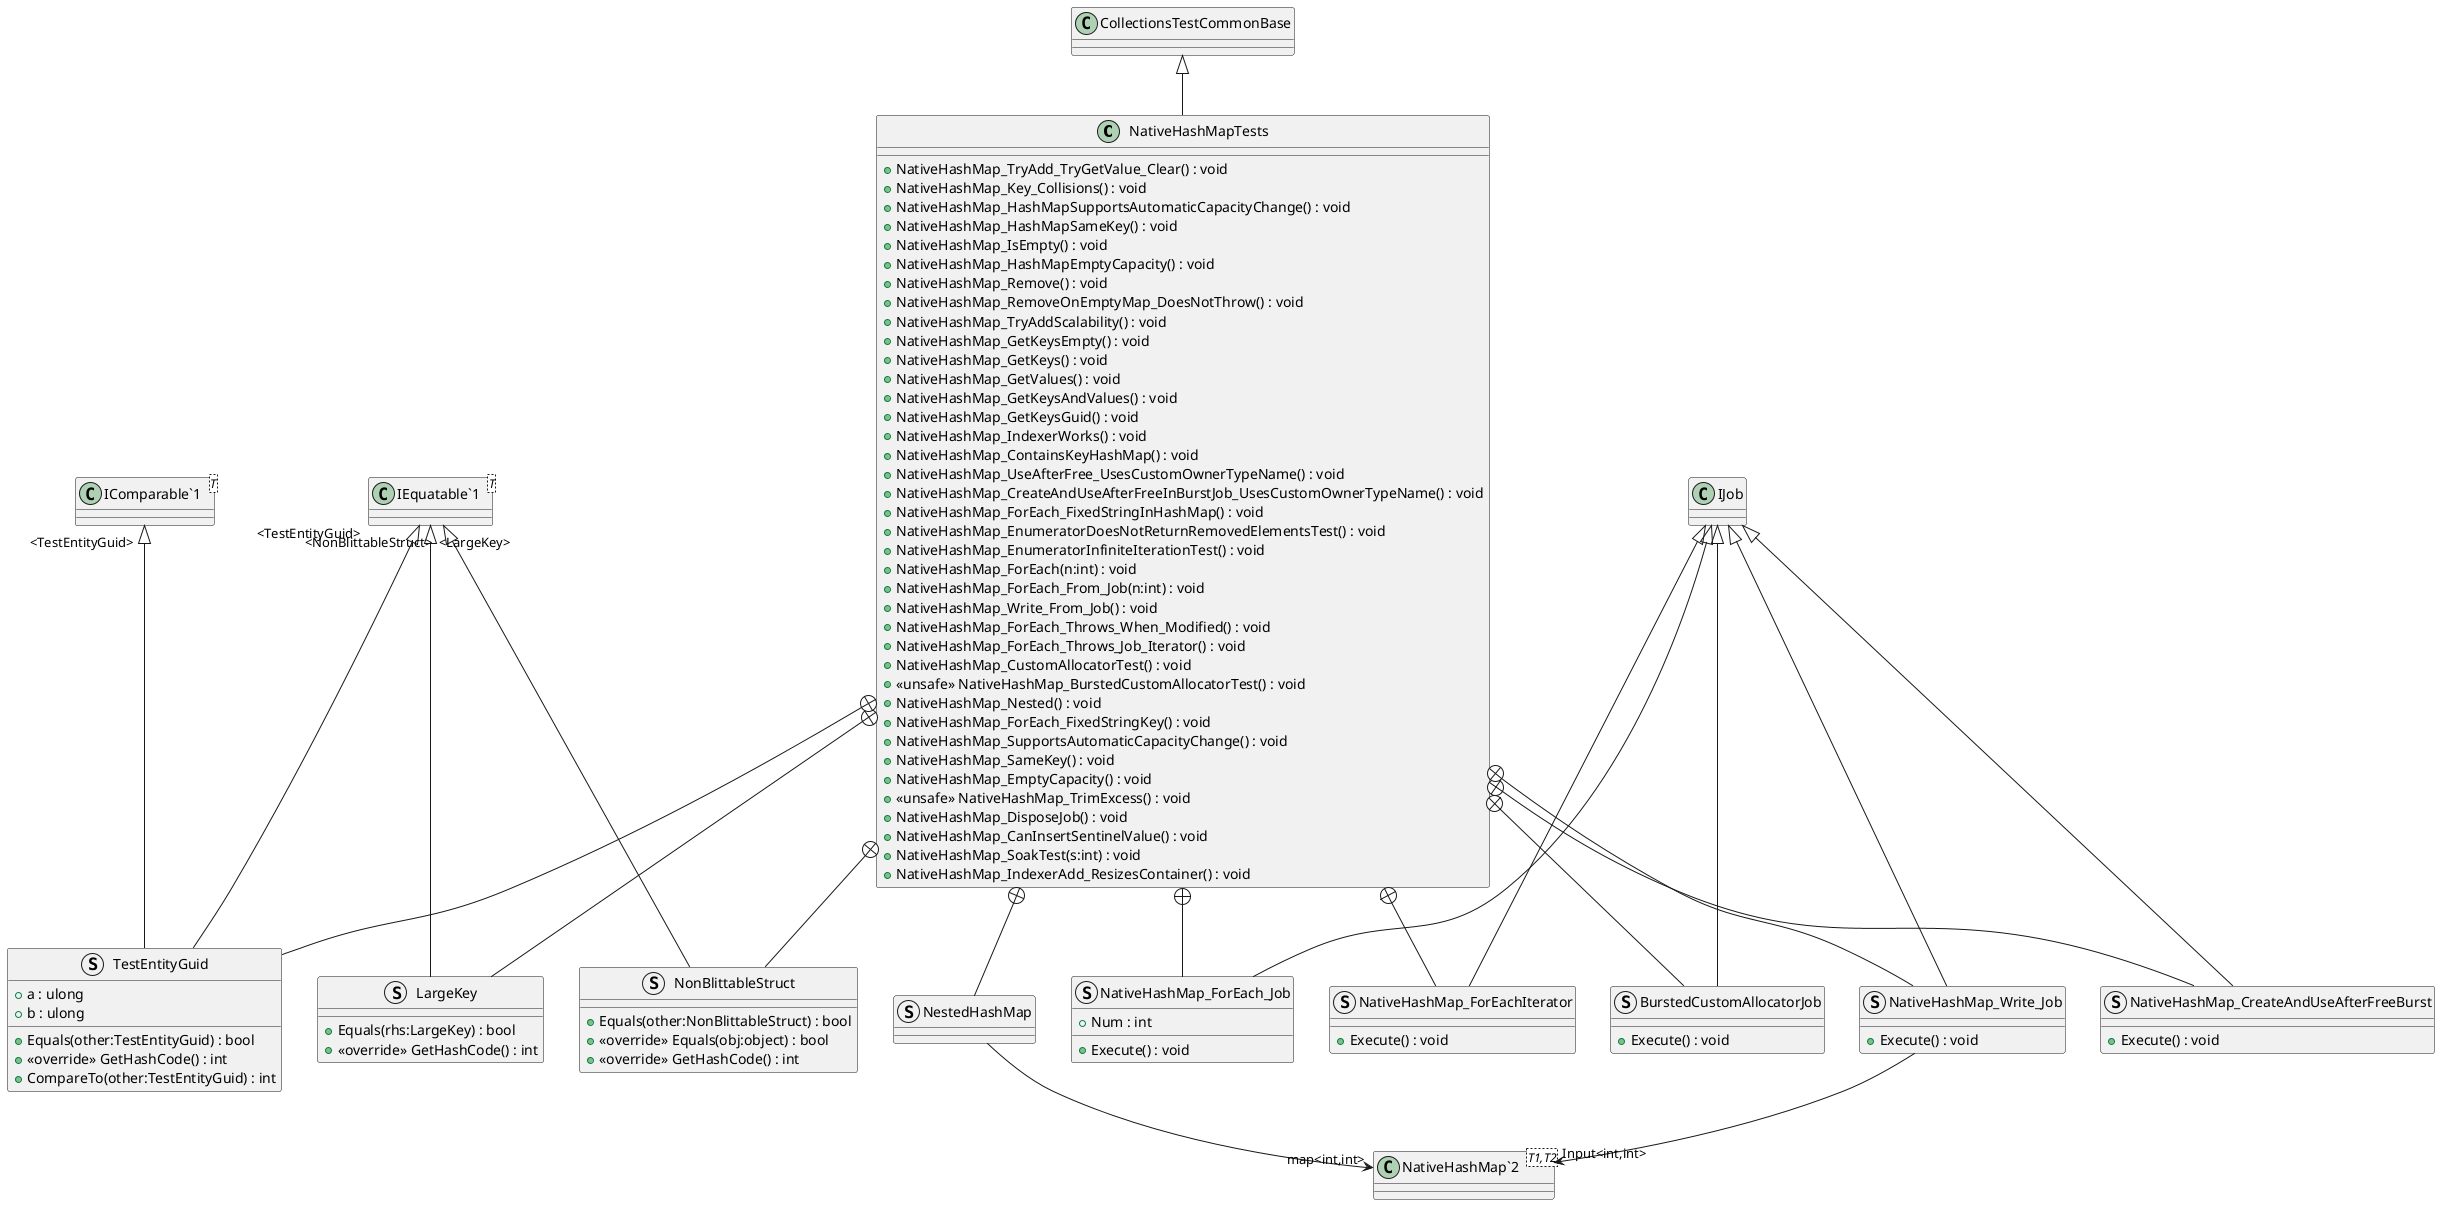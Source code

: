 @startuml
class NativeHashMapTests {
    + NativeHashMap_TryAdd_TryGetValue_Clear() : void
    + NativeHashMap_Key_Collisions() : void
    + NativeHashMap_HashMapSupportsAutomaticCapacityChange() : void
    + NativeHashMap_HashMapSameKey() : void
    + NativeHashMap_IsEmpty() : void
    + NativeHashMap_HashMapEmptyCapacity() : void
    + NativeHashMap_Remove() : void
    + NativeHashMap_RemoveOnEmptyMap_DoesNotThrow() : void
    + NativeHashMap_TryAddScalability() : void
    + NativeHashMap_GetKeysEmpty() : void
    + NativeHashMap_GetKeys() : void
    + NativeHashMap_GetValues() : void
    + NativeHashMap_GetKeysAndValues() : void
    + NativeHashMap_GetKeysGuid() : void
    + NativeHashMap_IndexerWorks() : void
    + NativeHashMap_ContainsKeyHashMap() : void
    + NativeHashMap_UseAfterFree_UsesCustomOwnerTypeName() : void
    + NativeHashMap_CreateAndUseAfterFreeInBurstJob_UsesCustomOwnerTypeName() : void
    + NativeHashMap_ForEach_FixedStringInHashMap() : void
    + NativeHashMap_EnumeratorDoesNotReturnRemovedElementsTest() : void
    + NativeHashMap_EnumeratorInfiniteIterationTest() : void
    + NativeHashMap_ForEach(n:int) : void
    + NativeHashMap_ForEach_From_Job(n:int) : void
    + NativeHashMap_Write_From_Job() : void
    + NativeHashMap_ForEach_Throws_When_Modified() : void
    + NativeHashMap_ForEach_Throws_Job_Iterator() : void
    + NativeHashMap_CustomAllocatorTest() : void
    + <<unsafe>> NativeHashMap_BurstedCustomAllocatorTest() : void
    + NativeHashMap_Nested() : void
    + NativeHashMap_ForEach_FixedStringKey() : void
    + NativeHashMap_SupportsAutomaticCapacityChange() : void
    + NativeHashMap_SameKey() : void
    + NativeHashMap_EmptyCapacity() : void
    + <<unsafe>> NativeHashMap_TrimExcess() : void
    + NativeHashMap_DisposeJob() : void
    + NativeHashMap_CanInsertSentinelValue() : void
    + NativeHashMap_SoakTest(s:int) : void
    + NativeHashMap_IndexerAdd_ResizesContainer() : void
}
struct NonBlittableStruct {
    + Equals(other:NonBlittableStruct) : bool
    + <<override>> Equals(obj:object) : bool
    + <<override>> GetHashCode() : int
}
struct LargeKey {
    + Equals(rhs:LargeKey) : bool
    + <<override>> GetHashCode() : int
}
struct TestEntityGuid {
    + a : ulong
    + b : ulong
    + Equals(other:TestEntityGuid) : bool
    + <<override>> GetHashCode() : int
    + CompareTo(other:TestEntityGuid) : int
}
struct NativeHashMap_CreateAndUseAfterFreeBurst {
    + Execute() : void
}
struct NativeHashMap_ForEach_Job {
    + Num : int
    + Execute() : void
}
struct NativeHashMap_Write_Job {
    + Execute() : void
}
struct NativeHashMap_ForEachIterator {
    + Execute() : void
}
struct BurstedCustomAllocatorJob {
    + Execute() : void
}
struct NestedHashMap {
}
class "IEquatable`1"<T> {
}
class "IComparable`1"<T> {
}
class "NativeHashMap`2"<T1,T2> {
}
CollectionsTestCommonBase <|-- NativeHashMapTests
NativeHashMapTests +-- NonBlittableStruct
"IEquatable`1" "<NonBlittableStruct>" <|-- NonBlittableStruct
NativeHashMapTests +-- LargeKey
"IEquatable`1" "<LargeKey>" <|-- LargeKey
NativeHashMapTests +-- TestEntityGuid
"IEquatable`1" "<TestEntityGuid>" <|-- TestEntityGuid
"IComparable`1" "<TestEntityGuid>" <|-- TestEntityGuid
NativeHashMapTests +-- NativeHashMap_CreateAndUseAfterFreeBurst
IJob <|-- NativeHashMap_CreateAndUseAfterFreeBurst
NativeHashMapTests +-- NativeHashMap_ForEach_Job
IJob <|-- NativeHashMap_ForEach_Job
NativeHashMapTests +-- NativeHashMap_Write_Job
IJob <|-- NativeHashMap_Write_Job
NativeHashMap_Write_Job --> "Input<int,int>" "NativeHashMap`2"
NativeHashMapTests +-- NativeHashMap_ForEachIterator
IJob <|-- NativeHashMap_ForEachIterator
NativeHashMapTests +-- BurstedCustomAllocatorJob
IJob <|-- BurstedCustomAllocatorJob
NativeHashMapTests +-- NestedHashMap
NestedHashMap --> "map<int,int>" "NativeHashMap`2"
@enduml
